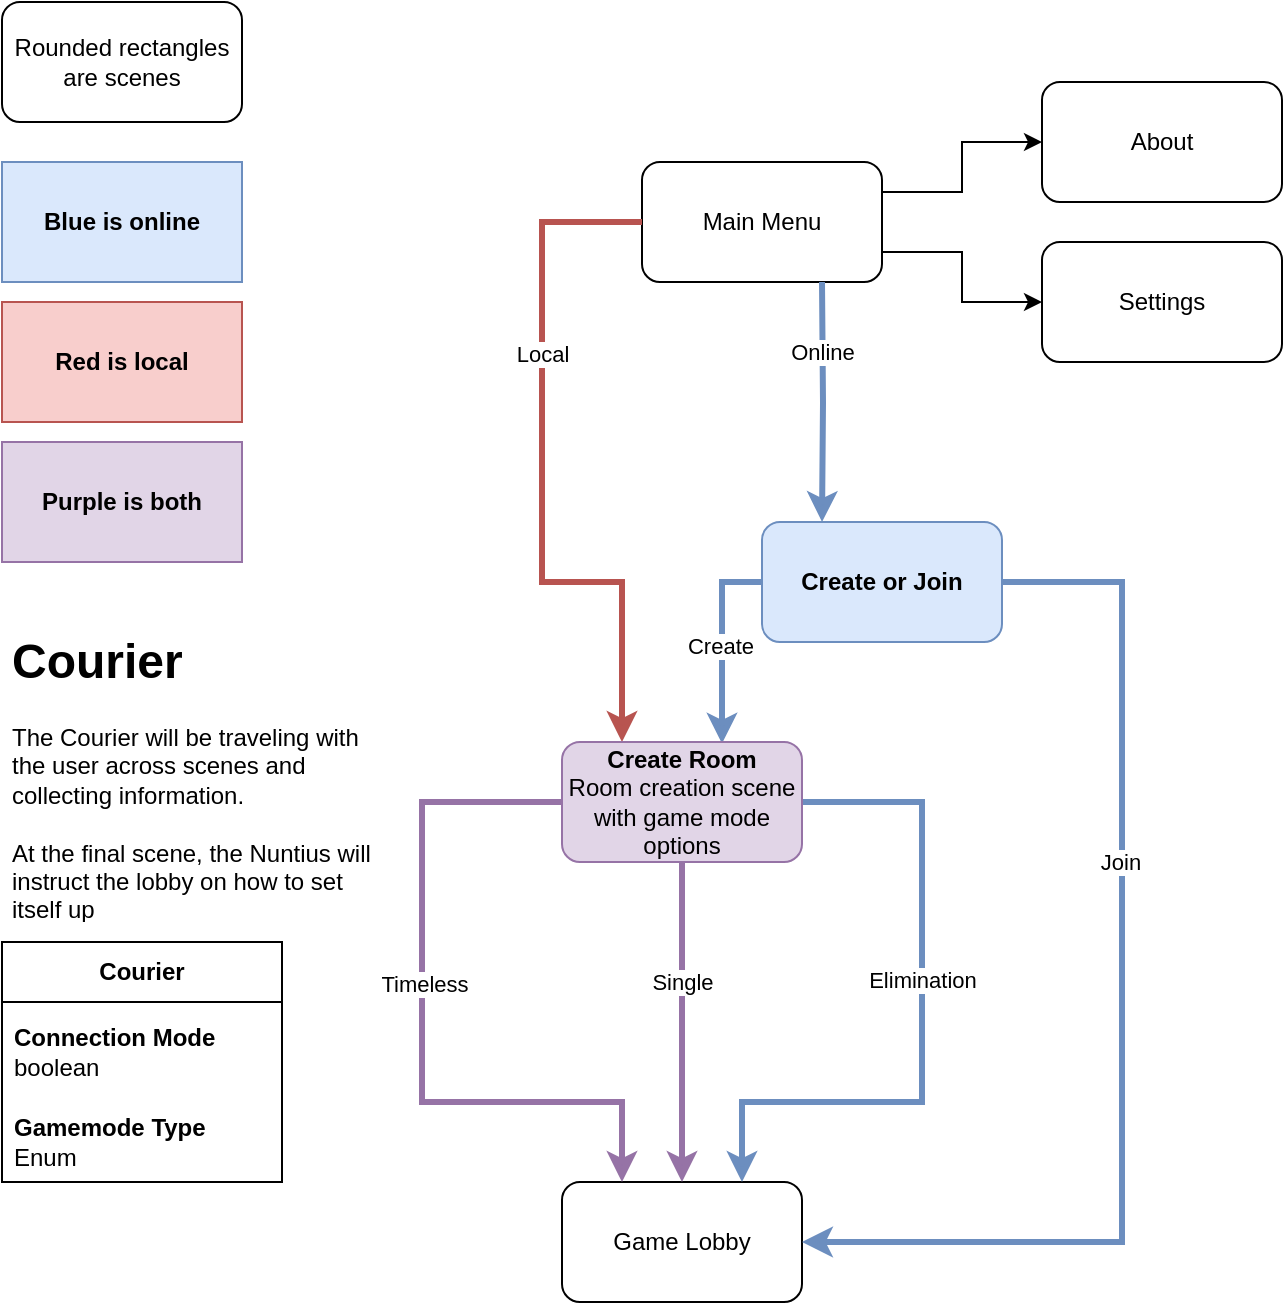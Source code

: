 <mxfile version="23.1.5" type="device">
  <diagram name="Page-1" id="vrx5d8eAQLCwhga_nXzC">
    <mxGraphModel dx="1687" dy="984" grid="1" gridSize="10" guides="1" tooltips="1" connect="1" arrows="1" fold="1" page="1" pageScale="1" pageWidth="850" pageHeight="1100" math="0" shadow="0">
      <root>
        <mxCell id="0" />
        <mxCell id="1" parent="0" />
        <mxCell id="z4hqeZz_eeacdp8XZCUV-13" style="edgeStyle=orthogonalEdgeStyle;rounded=0;orthogonalLoop=1;jettySize=auto;html=1;exitX=1;exitY=0.25;exitDx=0;exitDy=0;entryX=0;entryY=0.5;entryDx=0;entryDy=0;" edge="1" parent="1" source="dQhnRLkJOMdwWzvftfXV-1" target="dQhnRLkJOMdwWzvftfXV-10">
          <mxGeometry relative="1" as="geometry" />
        </mxCell>
        <mxCell id="z4hqeZz_eeacdp8XZCUV-14" style="edgeStyle=orthogonalEdgeStyle;rounded=0;orthogonalLoop=1;jettySize=auto;html=1;exitX=1;exitY=0.75;exitDx=0;exitDy=0;entryX=0;entryY=0.5;entryDx=0;entryDy=0;" edge="1" parent="1" source="dQhnRLkJOMdwWzvftfXV-1" target="dQhnRLkJOMdwWzvftfXV-9">
          <mxGeometry relative="1" as="geometry" />
        </mxCell>
        <mxCell id="dQhnRLkJOMdwWzvftfXV-1" value="Main Menu" style="rounded=1;whiteSpace=wrap;html=1;" parent="1" vertex="1">
          <mxGeometry x="340" y="160" width="120" height="60" as="geometry" />
        </mxCell>
        <mxCell id="z4hqeZz_eeacdp8XZCUV-2" style="edgeStyle=orthogonalEdgeStyle;rounded=0;orthogonalLoop=1;jettySize=auto;html=1;entryX=0.25;entryY=0;entryDx=0;entryDy=0;strokeWidth=3;fillColor=#dae8fc;strokeColor=#6c8ebf;" edge="1" parent="1" target="dQhnRLkJOMdwWzvftfXV-76">
          <mxGeometry relative="1" as="geometry">
            <mxPoint x="430" y="220" as="sourcePoint" />
            <Array as="points" />
          </mxGeometry>
        </mxCell>
        <mxCell id="z4hqeZz_eeacdp8XZCUV-4" value="Online" style="edgeLabel;html=1;align=center;verticalAlign=middle;resizable=0;points=[];" vertex="1" connectable="0" parent="z4hqeZz_eeacdp8XZCUV-2">
          <mxGeometry x="0.096" y="1" relative="1" as="geometry">
            <mxPoint x="-1" y="-31" as="offset" />
          </mxGeometry>
        </mxCell>
        <mxCell id="z4hqeZz_eeacdp8XZCUV-7" style="edgeStyle=orthogonalEdgeStyle;rounded=0;orthogonalLoop=1;jettySize=auto;html=1;exitX=0;exitY=0.5;exitDx=0;exitDy=0;entryX=0.25;entryY=0;entryDx=0;entryDy=0;strokeWidth=3;fillColor=#f8cecc;strokeColor=#b85450;" edge="1" parent="1" source="dQhnRLkJOMdwWzvftfXV-1" target="dQhnRLkJOMdwWzvftfXV-95">
          <mxGeometry relative="1" as="geometry">
            <mxPoint x="330" y="270" as="sourcePoint" />
            <Array as="points">
              <mxPoint x="290" y="190" />
              <mxPoint x="290" y="370" />
              <mxPoint x="330" y="370" />
            </Array>
          </mxGeometry>
        </mxCell>
        <mxCell id="z4hqeZz_eeacdp8XZCUV-8" value="Local" style="edgeLabel;html=1;align=center;verticalAlign=middle;resizable=0;points=[];" vertex="1" connectable="0" parent="z4hqeZz_eeacdp8XZCUV-7">
          <mxGeometry x="-0.044" y="-1" relative="1" as="geometry">
            <mxPoint x="1" y="-52" as="offset" />
          </mxGeometry>
        </mxCell>
        <mxCell id="dQhnRLkJOMdwWzvftfXV-9" value="Settings" style="rounded=1;whiteSpace=wrap;html=1;" parent="1" vertex="1">
          <mxGeometry x="540" y="200" width="120" height="60" as="geometry" />
        </mxCell>
        <mxCell id="dQhnRLkJOMdwWzvftfXV-10" value="About" style="rounded=1;whiteSpace=wrap;html=1;" parent="1" vertex="1">
          <mxGeometry x="540" y="120" width="120" height="60" as="geometry" />
        </mxCell>
        <mxCell id="dQhnRLkJOMdwWzvftfXV-33" value="Game Lobby" style="rounded=1;whiteSpace=wrap;html=1;" parent="1" vertex="1">
          <mxGeometry x="300" y="670" width="120" height="60" as="geometry" />
        </mxCell>
        <mxCell id="dQhnRLkJOMdwWzvftfXV-64" value="&lt;b&gt;Courier&lt;/b&gt;" style="swimlane;fontStyle=0;childLayout=stackLayout;horizontal=1;startSize=30;horizontalStack=0;resizeParent=1;resizeParentMax=0;resizeLast=0;collapsible=1;marginBottom=0;whiteSpace=wrap;html=1;" parent="1" vertex="1">
          <mxGeometry x="20" y="550" width="140" height="120" as="geometry">
            <mxRectangle x="20" y="230" width="80" height="30" as="alternateBounds" />
          </mxGeometry>
        </mxCell>
        <mxCell id="dQhnRLkJOMdwWzvftfXV-65" value="&lt;b&gt;Connection Mode&lt;br&gt;&lt;/b&gt;boolean" style="text;strokeColor=none;fillColor=none;align=left;verticalAlign=middle;spacingLeft=4;spacingRight=4;overflow=hidden;points=[[0,0.5],[1,0.5]];portConstraint=eastwest;rotatable=0;whiteSpace=wrap;html=1;" parent="dQhnRLkJOMdwWzvftfXV-64" vertex="1">
          <mxGeometry y="30" width="140" height="50" as="geometry" />
        </mxCell>
        <mxCell id="dQhnRLkJOMdwWzvftfXV-66" value="&lt;b&gt;Gamemode Type&lt;/b&gt;&lt;br&gt;Enum" style="text;strokeColor=none;fillColor=none;align=left;verticalAlign=middle;spacingLeft=4;spacingRight=4;overflow=hidden;points=[[0,0.5],[1,0.5]];portConstraint=eastwest;rotatable=0;whiteSpace=wrap;html=1;" parent="dQhnRLkJOMdwWzvftfXV-64" vertex="1">
          <mxGeometry y="80" width="140" height="40" as="geometry" />
        </mxCell>
        <mxCell id="dQhnRLkJOMdwWzvftfXV-68" value="&lt;h1&gt;Courier&lt;/h1&gt;&lt;div&gt;The Courier will be traveling with the user across scenes and collecting information.&lt;/div&gt;&lt;div&gt;&lt;br&gt;&lt;/div&gt;&lt;div&gt;At the final scene, the Nuntius will instruct the lobby on how to set itself up&lt;/div&gt;" style="text;html=1;spacing=5;spacingTop=-20;whiteSpace=wrap;overflow=hidden;rounded=0;" parent="1" vertex="1">
          <mxGeometry x="20" y="390" width="190" height="150" as="geometry" />
        </mxCell>
        <mxCell id="dQhnRLkJOMdwWzvftfXV-81" style="edgeStyle=orthogonalEdgeStyle;rounded=0;orthogonalLoop=1;jettySize=auto;html=1;exitX=1;exitY=0.5;exitDx=0;exitDy=0;fillColor=#dae8fc;strokeColor=#6c8ebf;strokeWidth=3;entryX=1;entryY=0.5;entryDx=0;entryDy=0;" parent="1" source="dQhnRLkJOMdwWzvftfXV-76" target="dQhnRLkJOMdwWzvftfXV-33" edge="1">
          <mxGeometry relative="1" as="geometry">
            <mxPoint x="730" y="680" as="targetPoint" />
            <Array as="points">
              <mxPoint x="580" y="370" />
              <mxPoint x="580" y="700" />
            </Array>
          </mxGeometry>
        </mxCell>
        <mxCell id="z4hqeZz_eeacdp8XZCUV-9" value="Join" style="edgeLabel;html=1;align=center;verticalAlign=middle;resizable=0;points=[];" vertex="1" connectable="0" parent="dQhnRLkJOMdwWzvftfXV-81">
          <mxGeometry x="-0.273" y="-1" relative="1" as="geometry">
            <mxPoint as="offset" />
          </mxGeometry>
        </mxCell>
        <mxCell id="dQhnRLkJOMdwWzvftfXV-96" style="edgeStyle=orthogonalEdgeStyle;rounded=0;orthogonalLoop=1;jettySize=auto;html=1;exitX=0;exitY=0.5;exitDx=0;exitDy=0;entryX=0.67;entryY=0.013;entryDx=0;entryDy=0;strokeWidth=3;fillColor=#dae8fc;strokeColor=#6c8ebf;entryPerimeter=0;" parent="1" source="dQhnRLkJOMdwWzvftfXV-76" target="dQhnRLkJOMdwWzvftfXV-95" edge="1">
          <mxGeometry relative="1" as="geometry">
            <Array as="points">
              <mxPoint x="380" y="370" />
              <mxPoint x="380" y="451" />
            </Array>
          </mxGeometry>
        </mxCell>
        <mxCell id="z4hqeZz_eeacdp8XZCUV-10" value="Create" style="edgeLabel;html=1;align=center;verticalAlign=middle;resizable=0;points=[];" vertex="1" connectable="0" parent="dQhnRLkJOMdwWzvftfXV-96">
          <mxGeometry x="0.017" y="-1" relative="1" as="geometry">
            <mxPoint as="offset" />
          </mxGeometry>
        </mxCell>
        <mxCell id="dQhnRLkJOMdwWzvftfXV-76" value="&lt;b&gt;Create or Join&lt;/b&gt;" style="rounded=1;whiteSpace=wrap;html=1;fillColor=#dae8fc;strokeColor=#6c8ebf;" parent="1" vertex="1">
          <mxGeometry x="400" y="340" width="120" height="60" as="geometry" />
        </mxCell>
        <mxCell id="dQhnRLkJOMdwWzvftfXV-98" style="edgeStyle=orthogonalEdgeStyle;rounded=0;orthogonalLoop=1;jettySize=auto;html=1;exitX=0.5;exitY=1;exitDx=0;exitDy=0;entryX=0.5;entryY=0;entryDx=0;entryDy=0;fillColor=#e1d5e7;strokeColor=#9673a6;strokeWidth=3;" parent="1" source="dQhnRLkJOMdwWzvftfXV-95" target="dQhnRLkJOMdwWzvftfXV-33" edge="1">
          <mxGeometry relative="1" as="geometry">
            <mxPoint x="360" y="590" as="targetPoint" />
          </mxGeometry>
        </mxCell>
        <mxCell id="dQhnRLkJOMdwWzvftfXV-104" value="Single" style="edgeLabel;html=1;align=center;verticalAlign=middle;resizable=0;points=[];" parent="dQhnRLkJOMdwWzvftfXV-98" vertex="1" connectable="0">
          <mxGeometry x="0.36" y="1" relative="1" as="geometry">
            <mxPoint x="-1" y="-49" as="offset" />
          </mxGeometry>
        </mxCell>
        <mxCell id="dQhnRLkJOMdwWzvftfXV-99" style="edgeStyle=orthogonalEdgeStyle;rounded=0;orthogonalLoop=1;jettySize=auto;html=1;exitX=0;exitY=0.5;exitDx=0;exitDy=0;entryX=0.25;entryY=0;entryDx=0;entryDy=0;fillColor=#e1d5e7;strokeColor=#9673a6;strokeWidth=3;" parent="1" source="dQhnRLkJOMdwWzvftfXV-95" target="dQhnRLkJOMdwWzvftfXV-33" edge="1">
          <mxGeometry relative="1" as="geometry">
            <Array as="points">
              <mxPoint x="230" y="480" />
              <mxPoint x="230" y="630" />
              <mxPoint x="330" y="630" />
            </Array>
          </mxGeometry>
        </mxCell>
        <mxCell id="dQhnRLkJOMdwWzvftfXV-102" value="Timeless" style="edgeLabel;html=1;align=center;verticalAlign=middle;resizable=0;points=[];" parent="dQhnRLkJOMdwWzvftfXV-99" vertex="1" connectable="0">
          <mxGeometry x="-0.108" y="1" relative="1" as="geometry">
            <mxPoint as="offset" />
          </mxGeometry>
        </mxCell>
        <mxCell id="dQhnRLkJOMdwWzvftfXV-100" style="edgeStyle=orthogonalEdgeStyle;rounded=0;orthogonalLoop=1;jettySize=auto;html=1;exitX=1;exitY=0.5;exitDx=0;exitDy=0;entryX=0.75;entryY=0;entryDx=0;entryDy=0;fillColor=#dae8fc;strokeColor=#6c8ebf;strokeWidth=3;" parent="1" source="dQhnRLkJOMdwWzvftfXV-95" target="dQhnRLkJOMdwWzvftfXV-33" edge="1">
          <mxGeometry relative="1" as="geometry">
            <Array as="points">
              <mxPoint x="480" y="480" />
              <mxPoint x="480" y="630" />
              <mxPoint x="390" y="630" />
            </Array>
          </mxGeometry>
        </mxCell>
        <mxCell id="dQhnRLkJOMdwWzvftfXV-105" value="Elimination" style="edgeLabel;html=1;align=center;verticalAlign=middle;resizable=0;points=[];" parent="dQhnRLkJOMdwWzvftfXV-100" vertex="1" connectable="0">
          <mxGeometry x="-0.64" y="-1" relative="1" as="geometry">
            <mxPoint x="1" y="88" as="offset" />
          </mxGeometry>
        </mxCell>
        <mxCell id="dQhnRLkJOMdwWzvftfXV-95" value="&lt;b&gt;Create Room&lt;/b&gt;&lt;br&gt;Room creation scene with game mode options" style="rounded=1;whiteSpace=wrap;html=1;fillColor=#e1d5e7;strokeColor=#9673a6;" parent="1" vertex="1">
          <mxGeometry x="300" y="450" width="120" height="60" as="geometry" />
        </mxCell>
        <mxCell id="dQhnRLkJOMdwWzvftfXV-106" value="&lt;h4&gt;Blue is online&lt;/h4&gt;" style="rounded=0;whiteSpace=wrap;html=1;fillColor=#dae8fc;strokeColor=#6c8ebf;align=center;" parent="1" vertex="1">
          <mxGeometry x="20" y="160" width="120" height="60" as="geometry" />
        </mxCell>
        <mxCell id="dQhnRLkJOMdwWzvftfXV-107" value="&lt;h4&gt;Red is local&lt;/h4&gt;" style="rounded=0;whiteSpace=wrap;html=1;fillColor=#f8cecc;strokeColor=#b85450;align=center;" parent="1" vertex="1">
          <mxGeometry x="20" y="230" width="120" height="60" as="geometry" />
        </mxCell>
        <mxCell id="dQhnRLkJOMdwWzvftfXV-108" value="&lt;h4&gt;Purple is both&lt;/h4&gt;" style="rounded=0;whiteSpace=wrap;html=1;fillColor=#e1d5e7;strokeColor=#9673a6;align=center;" parent="1" vertex="1">
          <mxGeometry x="20" y="300" width="120" height="60" as="geometry" />
        </mxCell>
        <mxCell id="z4hqeZz_eeacdp8XZCUV-15" value="Rounded rectangles are scenes" style="rounded=1;whiteSpace=wrap;html=1;" vertex="1" parent="1">
          <mxGeometry x="20" y="80" width="120" height="60" as="geometry" />
        </mxCell>
      </root>
    </mxGraphModel>
  </diagram>
</mxfile>

